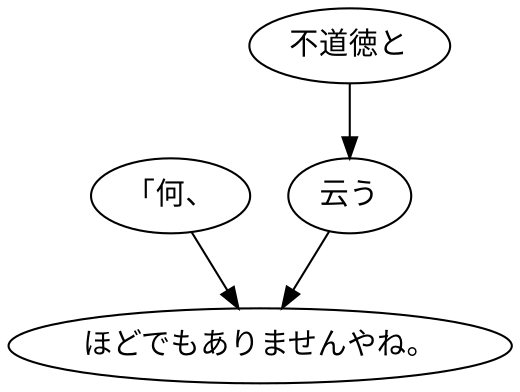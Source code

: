 digraph graph7560 {
	node0 [label="「何、"];
	node1 [label="不道徳と"];
	node2 [label="云う"];
	node3 [label="ほどでもありませんやね。"];
	node0 -> node3;
	node1 -> node2;
	node2 -> node3;
}
